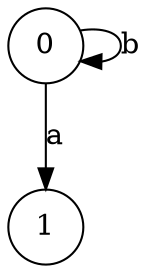 digraph a { 0 [shape=circle,label="0"]; 1 [shape=circle,label="1"]; 0 -> 1[label="a"]; 0 -> 0[label="b"]; }